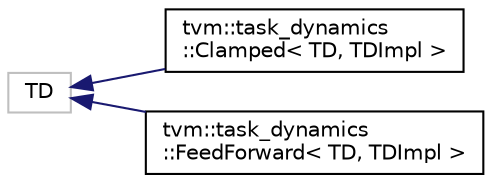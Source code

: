digraph "Graphical Class Hierarchy"
{
 // LATEX_PDF_SIZE
  edge [fontname="Helvetica",fontsize="10",labelfontname="Helvetica",labelfontsize="10"];
  node [fontname="Helvetica",fontsize="10",shape=record];
  rankdir="LR";
  Node44 [label="TD",height=0.2,width=0.4,color="grey75", fillcolor="white", style="filled",tooltip=" "];
  Node44 -> Node0 [dir="back",color="midnightblue",fontsize="10",style="solid",fontname="Helvetica"];
  Node0 [label="tvm::task_dynamics\l::Clamped\< TD, TDImpl \>",height=0.2,width=0.4,color="black", fillcolor="white", style="filled",URL="$classtvm_1_1task__dynamics_1_1Clamped.html",tooltip=" "];
  Node44 -> Node46 [dir="back",color="midnightblue",fontsize="10",style="solid",fontname="Helvetica"];
  Node46 [label="tvm::task_dynamics\l::FeedForward\< TD, TDImpl \>",height=0.2,width=0.4,color="black", fillcolor="white", style="filled",URL="$classtvm_1_1task__dynamics_1_1FeedForward.html",tooltip=" "];
}
